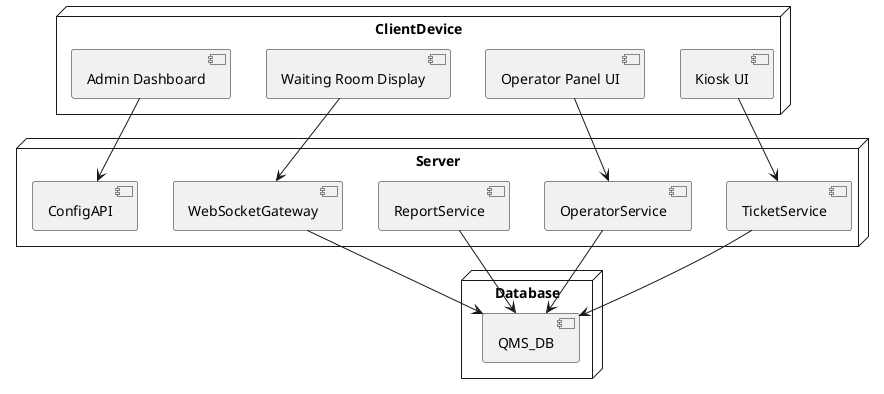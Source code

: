 @startuml deployment
node ClientDevice {
[Kiosk UI]
[Operator Panel UI]
[Waiting Room Display]
[Admin Dashboard]
}


node Server {
component TicketService
component OperatorService
component ReportService
component WebSocketGateway
component ConfigAPI
}


node Database {
[QMS_DB]
}


[Kiosk UI] --> TicketService
[Operator Panel UI] --> OperatorService
[Admin Dashboard] --> ConfigAPI
[Waiting Room Display] --> WebSocketGateway


TicketService --> QMS_DB
OperatorService --> QMS_DB
ReportService --> QMS_DB
WebSocketGateway --> QMS_DB
@enduml